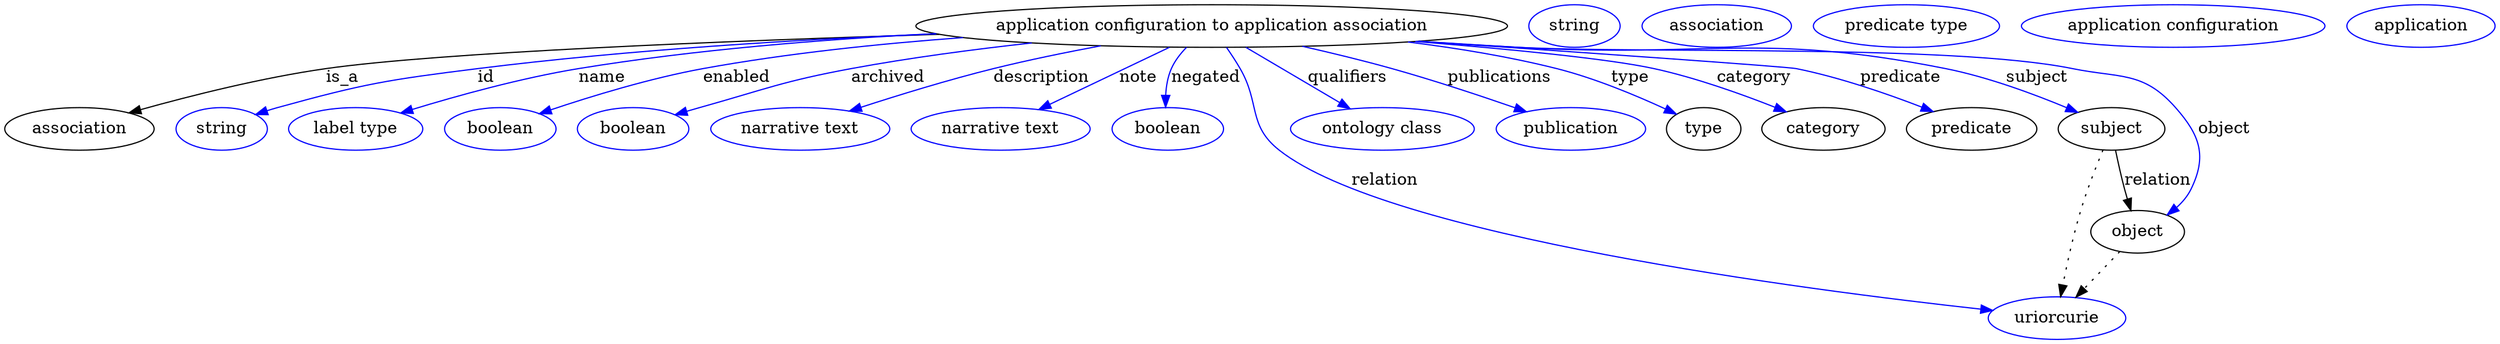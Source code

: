 digraph {
	graph [bb="0,0,2094.4,283"];
	node [label="\N"];
	"application configuration to application association"	 [height=0.5,
		label="application configuration to application association",
		pos="1014,265",
		width=6.9327];
	association	 [height=0.5,
		pos="63.044,178",
		width=1.7512];
	"application configuration to application association" -> association	 [label=is_a,
		lp="283.04,221.5",
		pos="e,105.96,191.24 780.6,258.63 599.63,252.77 364.18,242.88 269.04,229 216.17,221.29 157.08,205.94 115.79,194.09"];
	id	 [color=blue,
		height=0.5,
		label=string,
		pos="182.04,178",
		width=1.0652];
	"application configuration to application association" -> id	 [color=blue,
		label=id,
		lp="404.04,221.5",
		pos="e,210.86,189.93 779.33,258.79 663.85,253.84 522.79,244.94 397.04,229 321.56,219.43 302.18,217.02 229.04,196 226.25,195.2 223.39,\
194.3 220.52,193.34",
		style=solid];
	name	 [color=blue,
		height=0.5,
		label="label type",
		pos="295.04,178",
		width=1.5707];
	"application configuration to application association" -> name	 [color=blue,
		label=name,
		lp="502.04,221.5",
		pos="e,333.93,191.07 805.33,255.07 683.72,248.47 542.7,239.15 482.04,229 434.21,220.99 380.97,205.84 343.57,194.12",
		style=solid];
	enabled	 [color=blue,
		height=0.5,
		label=boolean,
		pos="416.04,178",
		width=1.2999];
	"application configuration to application association" -> enabled	 [color=blue,
		label=enabled,
		lp="616.54,221.5",
		pos="e,450.11,190.47 803.62,255.3 734.56,249.96 657.68,241.72 588.04,229 543.57,220.87 494.22,205.56 459.83,193.83",
		style=solid];
	archived	 [color=blue,
		height=0.5,
		label=boolean,
		pos="528.04,178",
		width=1.2999];
	"application configuration to application association" -> archived	 [color=blue,
		label=archived,
		lp="744.54,221.5",
		pos="e,563.49,189.75 861.48,250.69 813.75,245.16 761.03,237.97 713.04,229 654.87,218.13 640.91,212.4 584.04,196 580.5,194.98 576.84,193.89 \
573.17,192.76",
		style=solid];
	description	 [color=blue,
		height=0.5,
		label="narrative text",
		pos="668.04,178",
		width=2.0943];
	"application configuration to application association" -> description	 [color=blue,
		label=description,
		lp="870.04,221.5",
		pos="e,710.71,192.99 917.56,248.39 888.92,242.88 857.58,236.27 829.04,229 792.38,219.66 751.78,206.78 720.51,196.3",
		style=solid];
	note	 [color=blue,
		height=0.5,
		label="narrative text",
		pos="837.04,178",
		width=2.0943];
	"application configuration to application association" -> note	 [color=blue,
		label=note,
		lp="953.04,221.5",
		pos="e,870.25,194.32 977.8,247.18 949.2,233.13 909.26,213.5 879.23,198.74",
		style=solid];
	negated	 [color=blue,
		height=0.5,
		label=boolean,
		pos="977.04,178",
		width=1.2999];
	"application configuration to application association" -> negated	 [color=blue,
		label=negated,
		lp="1009,221.5",
		pos="e,975.15,196.16 992.5,247.06 987.55,241.78 982.91,235.63 980.04,229 977,221.95 975.67,213.83 975.24,206.17",
		style=solid];
	relation	 [color=blue,
		height=0.5,
		label=uriorcurie,
		pos="1725,18",
		width=1.6068];
	"application configuration to application association" -> relation	 [color=blue,
		label=relation,
		lp="1160,134.5",
		pos="e,1669.9,23.722 1026.8,247 1030.6,241.35 1034.6,235.01 1038,229 1054.8,199.45 1044.4,181.09 1071,160 1162.5,87.627 1512.9,41.423 \
1659.7,24.864",
		style=solid];
	qualifiers	 [color=blue,
		height=0.5,
		label="ontology class",
		pos="1157,178",
		width=2.1484];
	"application configuration to application association" -> qualifiers	 [color=blue,
		label=qualifiers,
		lp="1129,221.5",
		pos="e,1129.4,194.82 1043.7,246.97 1066,233.38 1096.8,214.66 1120.6,200.16",
		style=solid];
	publications	 [color=blue,
		height=0.5,
		label=publication,
		pos="1315,178",
		width=1.7512];
	"application configuration to application association" -> publications	 [color=blue,
		label=publications,
		lp="1257,221.5",
		pos="e,1276.7,192.39 1093.5,247.92 1117.2,242.37 1143.3,235.86 1167,229 1200.9,219.2 1238.5,206.22 1267.3,195.81",
		style=solid];
	type	 [height=0.5,
		pos="1427,178",
		width=0.86659];
	"application configuration to application association" -> type	 [color=blue,
		label=type,
		lp="1366,221.5",
		pos="e,1403.4,190.26 1182.4,251.7 1223,246.43 1265.9,239.12 1305,229 1336.4,220.89 1370.3,206.2 1394.4,194.67",
		style=solid];
	category	 [height=0.5,
		pos="1528,178",
		width=1.4443];
	"application configuration to application association" -> category	 [color=blue,
		label=category,
		lp="1470,221.5",
		pos="e,1495.7,192.21 1189.7,252.16 1267.1,245.65 1348.8,237.36 1386,229 1420.7,221.23 1458.4,207.39 1486.3,196.09",
		style=solid];
	predicate	 [height=0.5,
		pos="1653,178",
		width=1.5346];
	"application configuration to application association" -> predicate	 [color=blue,
		label=predicate,
		lp="1594.5,221.5",
		pos="e,1619.6,192.42 1193.2,252.43 1330.6,242.7 1498.2,230.62 1506,229 1542.1,221.57 1581.3,207.62 1610.2,196.19",
		style=solid];
	subject	 [height=0.5,
		pos="1771,178",
		width=1.2457];
	"application configuration to application association" -> subject	 [color=blue,
		label=subject,
		lp="1709.5,221.5",
		pos="e,1741.9,191.72 1190.6,252.27 1218.2,250.41 1246.4,248.59 1273,247 1433,237.45 1476.1,261.14 1633,229 1667.7,221.9 1705.2,207.56 \
1732.4,195.89",
		style=solid];
	object	 [height=0.5,
		pos="1793,91",
		width=1.1013];
	"application configuration to application association" -> object	 [color=blue,
		label=object,
		lp="1866.5,178",
		pos="e,1818.5,105.11 1188.8,252.11 1217,250.25 1245.8,248.47 1273,247 1376.7,241.4 1638.4,250.08 1740,229 1779.7,220.77 1798.4,226.51 \
1825,196 1845.6,172.51 1851.6,155.13 1838,127 1835.3,121.2 1831,116.04 1826.3,111.57",
		style=solid];
	association_type	 [color=blue,
		height=0.5,
		label=string,
		pos="1320,265",
		width=1.0652];
	association_category	 [color=blue,
		height=0.5,
		label=association,
		pos="1439,265",
		width=1.7512];
	"application configuration to application association_predicate"	 [color=blue,
		height=0.5,
		label="predicate type",
		pos="1599,265",
		width=2.1845];
	subject -> relation	 [pos="e,1727.9,36.006 1763.1,160.13 1757.2,146.37 1749.3,126.75 1744,109 1737.8,88.182 1732.9,64.102 1729.6,45.943",
		style=dotted];
	subject -> object	 [label=relation,
		lp="1810,134.5",
		pos="e,1787.3,108.86 1774.5,159.97 1776.5,150.18 1779.2,137.87 1782,127 1782.7,124.31 1783.5,121.51 1784.3,118.73"];
	"application configuration to application association_subject"	 [color=blue,
		height=0.5,
		label="application configuration",
		pos="1824,265",
		width=3.5566];
	object -> relation	 [pos="e,1741.2,35.346 1777.3,74.069 1768.6,64.805 1757.8,53.154 1748.2,42.876",
		style=dotted];
	"application configuration to application association_object"	 [color=blue,
		height=0.5,
		label=application,
		pos="2032,265",
		width=1.7332];
}
